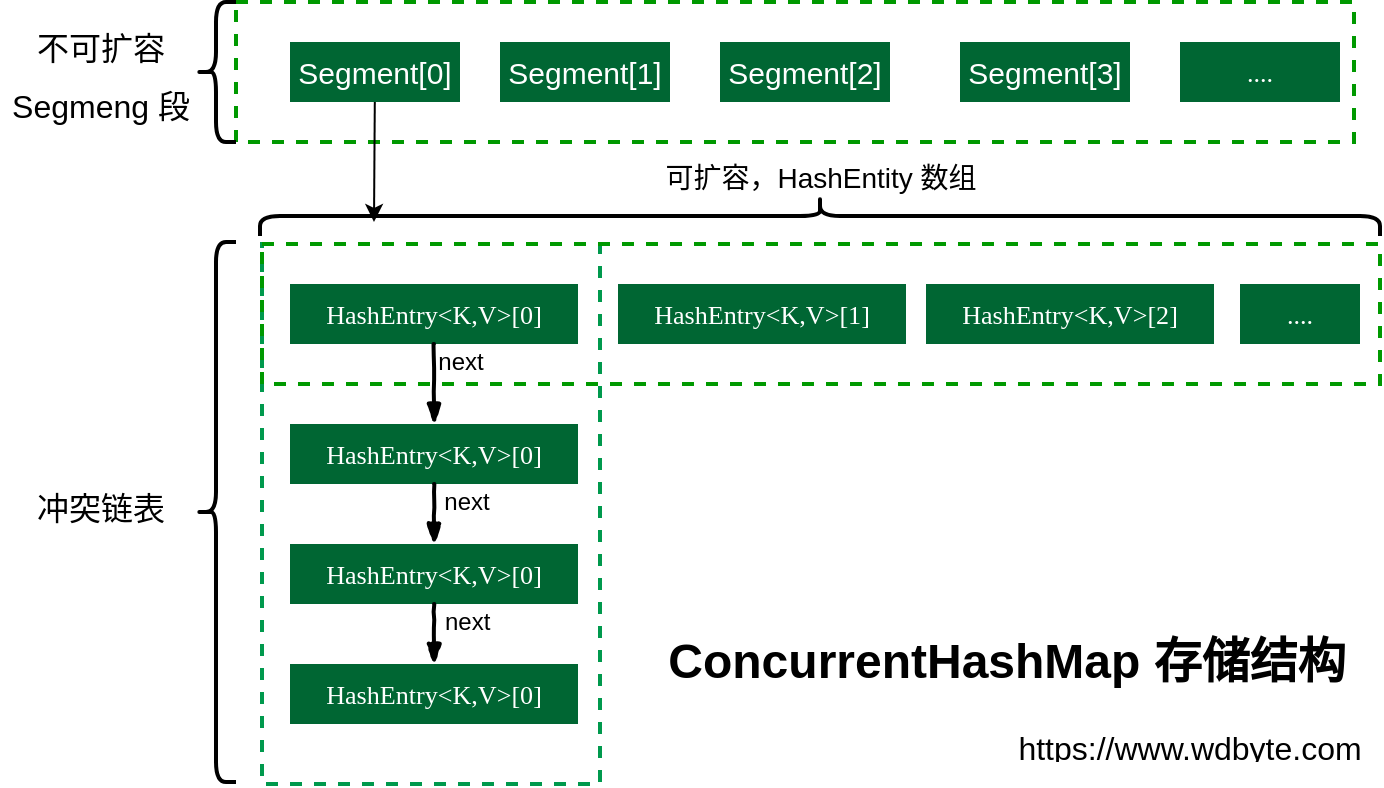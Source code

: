 <mxfile version="12.9.7" type="github"><diagram id="R5ujSCpUXuppH5iM_6et" name="Page-1"><mxGraphModel dx="1038" dy="580" grid="1" gridSize="10" guides="1" tooltips="1" connect="1" arrows="1" fold="1" page="1" pageScale="1" pageWidth="827" pageHeight="1169" math="0" shadow="0"><root><mxCell id="0"/><mxCell id="1" parent="0"/><mxCell id="9xm6q-rRxBA1AEX6Td_r-19" value="" style="rounded=0;whiteSpace=wrap;html=1;dashed=1;fillColor=none;strokeWidth=2;strokeColor=#00994D;" parent="1" vertex="1"><mxGeometry x="211" y="191" width="169" height="270" as="geometry"/></mxCell><mxCell id="9xm6q-rRxBA1AEX6Td_r-1" value="" style="rounded=0;whiteSpace=wrap;html=1;dashed=1;fillColor=none;strokeWidth=2;strokeColor=#009900;" parent="1" vertex="1"><mxGeometry x="198" y="70" width="559" height="70" as="geometry"/></mxCell><mxCell id="9xm6q-rRxBA1AEX6Td_r-4" value="&lt;font color=&quot;#ffffff&quot; style=&quot;font-size: 15px&quot;&gt;Segment[0]&lt;/font&gt;" style="rounded=0;whiteSpace=wrap;html=1;strokeColor=none;strokeWidth=2;fillColor=#006633;" parent="1" vertex="1"><mxGeometry x="225" y="90" width="85" height="30" as="geometry"/></mxCell><mxCell id="9xm6q-rRxBA1AEX6Td_r-6" value="&lt;font color=&quot;#ffffff&quot; style=&quot;font-size: 15px&quot;&gt;Segment[1]&lt;/font&gt;" style="rounded=0;whiteSpace=wrap;html=1;strokeColor=none;strokeWidth=2;fillColor=#006633;" parent="1" vertex="1"><mxGeometry x="330" y="90" width="85" height="30" as="geometry"/></mxCell><mxCell id="9xm6q-rRxBA1AEX6Td_r-8" value="&lt;font color=&quot;#ffffff&quot; style=&quot;font-size: 15px&quot;&gt;Segment[2]&lt;/font&gt;" style="rounded=0;whiteSpace=wrap;html=1;strokeColor=none;strokeWidth=2;fillColor=#006633;" parent="1" vertex="1"><mxGeometry x="440" y="90" width="85" height="30" as="geometry"/></mxCell><mxCell id="9xm6q-rRxBA1AEX6Td_r-9" value="&lt;font color=&quot;#ffffff&quot; style=&quot;font-size: 15px&quot;&gt;Segment[3]&lt;/font&gt;" style="rounded=0;whiteSpace=wrap;html=1;strokeColor=none;strokeWidth=2;fillColor=#006633;" parent="1" vertex="1"><mxGeometry x="560" y="90" width="85" height="30" as="geometry"/></mxCell><mxCell id="9xm6q-rRxBA1AEX6Td_r-12" value="" style="rounded=0;whiteSpace=wrap;html=1;dashed=1;fillColor=none;strokeWidth=2;strokeColor=#009900;" parent="1" vertex="1"><mxGeometry x="211" y="191" width="559" height="70" as="geometry"/></mxCell><mxCell id="9xm6q-rRxBA1AEX6Td_r-13" value="" style="endArrow=classic;html=1;" parent="1" source="9xm6q-rRxBA1AEX6Td_r-4" edge="1"><mxGeometry width="50" height="50" relative="1" as="geometry"><mxPoint x="450" y="300" as="sourcePoint"/><mxPoint x="267" y="180" as="targetPoint"/></mxGeometry></mxCell><mxCell id="9xm6q-rRxBA1AEX6Td_r-14" value="&lt;pre style=&quot;font-family: &amp;#34;jetbrains mono&amp;#34; ; font-size: 9.8pt&quot;&gt;&lt;font color=&quot;#ffffff&quot;&gt;HashEntry&amp;lt;K,V&amp;gt;[0]&lt;/font&gt;&lt;/pre&gt;" style="rounded=0;whiteSpace=wrap;html=1;strokeColor=none;strokeWidth=2;fillColor=#006633;" parent="1" vertex="1"><mxGeometry x="225" y="211" width="144" height="30" as="geometry"/></mxCell><mxCell id="9xm6q-rRxBA1AEX6Td_r-15" value="&lt;pre style=&quot;font-family: &amp;#34;jetbrains mono&amp;#34; ; font-size: 9.8pt&quot;&gt;&lt;font color=&quot;#ffffff&quot;&gt;HashEntry&amp;lt;K,V&amp;gt;[1]&lt;/font&gt;&lt;/pre&gt;" style="rounded=0;whiteSpace=wrap;html=1;strokeColor=none;strokeWidth=2;fillColor=#006633;" parent="1" vertex="1"><mxGeometry x="389" y="211" width="144" height="30" as="geometry"/></mxCell><mxCell id="9xm6q-rRxBA1AEX6Td_r-16" value="&lt;pre style=&quot;font-family: &amp;#34;jetbrains mono&amp;#34; ; font-size: 9.8pt&quot;&gt;&lt;font color=&quot;#ffffff&quot;&gt;HashEntry&amp;lt;K,V&amp;gt;[2]&lt;/font&gt;&lt;/pre&gt;" style="rounded=0;whiteSpace=wrap;html=1;strokeColor=none;strokeWidth=2;fillColor=#006633;" parent="1" vertex="1"><mxGeometry x="543" y="211" width="144" height="30" as="geometry"/></mxCell><mxCell id="9xm6q-rRxBA1AEX6Td_r-17" value="&lt;pre style=&quot;font-family: &amp;#34;jetbrains mono&amp;#34; ; font-size: 9.8pt&quot;&gt;&lt;font color=&quot;#ffffff&quot;&gt;....&lt;/font&gt;&lt;/pre&gt;" style="rounded=0;whiteSpace=wrap;html=1;strokeColor=none;strokeWidth=2;fillColor=#006633;" parent="1" vertex="1"><mxGeometry x="700" y="211" width="60" height="30" as="geometry"/></mxCell><mxCell id="9xm6q-rRxBA1AEX6Td_r-18" value="&lt;pre style=&quot;font-family: &amp;#34;jetbrains mono&amp;#34; ; font-size: 9.8pt&quot;&gt;&lt;font color=&quot;#ffffff&quot;&gt;....&lt;/font&gt;&lt;/pre&gt;" style="rounded=0;whiteSpace=wrap;html=1;strokeColor=none;strokeWidth=2;fillColor=#006633;" parent="1" vertex="1"><mxGeometry x="670" y="90" width="80" height="30" as="geometry"/></mxCell><mxCell id="9xm6q-rRxBA1AEX6Td_r-20" value="&lt;pre style=&quot;font-family: &amp;#34;jetbrains mono&amp;#34; ; font-size: 9.8pt&quot;&gt;&lt;font color=&quot;#ffffff&quot;&gt;HashEntry&amp;lt;K,V&amp;gt;[0]&lt;/font&gt;&lt;/pre&gt;" style="rounded=0;whiteSpace=wrap;html=1;strokeColor=none;strokeWidth=2;fillColor=#006633;" parent="1" vertex="1"><mxGeometry x="225" y="281" width="144" height="30" as="geometry"/></mxCell><mxCell id="9xm6q-rRxBA1AEX6Td_r-21" value="&lt;pre style=&quot;font-family: &amp;#34;jetbrains mono&amp;#34; ; font-size: 9.8pt&quot;&gt;&lt;font color=&quot;#ffffff&quot;&gt;HashEntry&amp;lt;K,V&amp;gt;[0]&lt;/font&gt;&lt;/pre&gt;" style="rounded=0;whiteSpace=wrap;html=1;strokeColor=none;strokeWidth=2;fillColor=#006633;" parent="1" vertex="1"><mxGeometry x="225" y="341" width="144" height="30" as="geometry"/></mxCell><mxCell id="9xm6q-rRxBA1AEX6Td_r-22" value="&lt;pre style=&quot;font-family: &amp;#34;jetbrains mono&amp;#34; ; font-size: 9.8pt&quot;&gt;&lt;font color=&quot;#ffffff&quot;&gt;HashEntry&amp;lt;K,V&amp;gt;[0]&lt;/font&gt;&lt;/pre&gt;" style="rounded=0;whiteSpace=wrap;html=1;strokeColor=none;strokeWidth=2;fillColor=#006633;" parent="1" vertex="1"><mxGeometry x="225" y="401" width="144" height="30" as="geometry"/></mxCell><mxCell id="9xm6q-rRxBA1AEX6Td_r-26" value="" style="shape=curlyBracket;whiteSpace=wrap;html=1;rounded=1;strokeColor=#000000;strokeWidth=2;fillColor=#003366;" parent="1" vertex="1"><mxGeometry x="178" y="190" width="20" height="270" as="geometry"/></mxCell><mxCell id="9xm6q-rRxBA1AEX6Td_r-27" value="&lt;span style=&quot;font-weight: normal&quot;&gt;&lt;font style=&quot;font-size: 16px&quot;&gt;冲突链表&lt;/font&gt;&lt;/span&gt;" style="text;strokeColor=none;fillColor=none;html=1;fontSize=24;fontStyle=1;verticalAlign=middle;align=center;" parent="1" vertex="1"><mxGeometry x="80" y="301" width="100" height="40" as="geometry"/></mxCell><mxCell id="9xm6q-rRxBA1AEX6Td_r-28" value="&lt;span style=&quot;font-size: 16px ; font-weight: 400&quot;&gt;不可扩容&lt;br&gt;Segmeng&amp;nbsp;段&lt;/span&gt;" style="text;strokeColor=none;fillColor=none;html=1;fontSize=24;fontStyle=1;verticalAlign=middle;align=center;" parent="1" vertex="1"><mxGeometry x="80" y="85" width="100" height="40" as="geometry"/></mxCell><mxCell id="9xm6q-rRxBA1AEX6Td_r-30" value="" style="shape=curlyBracket;whiteSpace=wrap;html=1;rounded=1;strokeColor=#000000;strokeWidth=2;fillColor=#000000;" parent="1" vertex="1"><mxGeometry x="178" y="70" width="20" height="70" as="geometry"/></mxCell><mxCell id="9xm6q-rRxBA1AEX6Td_r-35" value="" style="rounded=0;comic=1;strokeWidth=2;endArrow=blockThin;html=1;fontFamily=Comic Sans MS;fontStyle=1;entryX=0.5;entryY=0;entryDx=0;entryDy=0;" parent="1" source="9xm6q-rRxBA1AEX6Td_r-20" target="9xm6q-rRxBA1AEX6Td_r-21" edge="1"><mxGeometry width="50" height="50" relative="1" as="geometry"><mxPoint x="360" y="311" as="sourcePoint"/><mxPoint x="290" y="331" as="targetPoint"/></mxGeometry></mxCell><mxCell id="9xm6q-rRxBA1AEX6Td_r-41" value="&amp;nbsp; &amp;nbsp; &amp;nbsp; &amp;nbsp; &amp;nbsp;next" style="text;html=1;align=center;verticalAlign=middle;resizable=0;points=[];" parent="9xm6q-rRxBA1AEX6Td_r-35" vertex="1" connectable="0"><mxGeometry x="-0.537" y="1" relative="1" as="geometry"><mxPoint y="2" as="offset"/></mxGeometry></mxCell><mxCell id="9xm6q-rRxBA1AEX6Td_r-36" value="" style="rounded=0;comic=1;strokeWidth=2;endArrow=blockThin;html=1;fontFamily=Comic Sans MS;fontStyle=1;entryX=0.5;entryY=0;entryDx=0;entryDy=0;exitX=0.5;exitY=1;exitDx=0;exitDy=0;" parent="1" source="9xm6q-rRxBA1AEX6Td_r-21" target="9xm6q-rRxBA1AEX6Td_r-22" edge="1"><mxGeometry width="50" height="50" relative="1" as="geometry"><mxPoint x="360" y="311" as="sourcePoint"/><mxPoint x="290" y="331" as="targetPoint"/></mxGeometry></mxCell><mxCell id="9xm6q-rRxBA1AEX6Td_r-42" value="&amp;nbsp; &amp;nbsp; &amp;nbsp; &amp;nbsp; &amp;nbsp; &amp;nbsp;next" style="text;html=1;align=center;verticalAlign=middle;resizable=0;points=[];" parent="9xm6q-rRxBA1AEX6Td_r-36" vertex="1" connectable="0"><mxGeometry x="-0.385" y="-2" relative="1" as="geometry"><mxPoint as="offset"/></mxGeometry></mxCell><mxCell id="9xm6q-rRxBA1AEX6Td_r-37" value="" style="rounded=0;comic=1;strokeWidth=2;endArrow=blockThin;html=1;fontFamily=Comic Sans MS;fontStyle=1;exitX=0.5;exitY=1;exitDx=0;exitDy=0;" parent="1" source="9xm6q-rRxBA1AEX6Td_r-14" target="9xm6q-rRxBA1AEX6Td_r-20" edge="1"><mxGeometry width="50" height="50" relative="1" as="geometry"><mxPoint x="360" y="311" as="sourcePoint"/><mxPoint x="410" y="261" as="targetPoint"/></mxGeometry></mxCell><mxCell id="9xm6q-rRxBA1AEX6Td_r-40" value="next" style="text;html=1;align=center;verticalAlign=middle;resizable=0;points=[];" parent="9xm6q-rRxBA1AEX6Td_r-37" vertex="1" connectable="0"><mxGeometry x="-0.553" relative="1" as="geometry"><mxPoint x="13" as="offset"/></mxGeometry></mxCell><mxCell id="9xm6q-rRxBA1AEX6Td_r-44" value="" style="shape=curlyBracket;whiteSpace=wrap;html=1;rounded=1;strokeColor=#000000;strokeWidth=2;fillColor=#000000;direction=south;" parent="1" vertex="1"><mxGeometry x="210" y="167" width="560" height="20" as="geometry"/></mxCell><mxCell id="9xm6q-rRxBA1AEX6Td_r-45" value="&lt;span style=&quot;font-weight: 400&quot;&gt;&lt;font style=&quot;font-size: 14px&quot;&gt;可扩容，HashEntity&amp;nbsp;数组&lt;/font&gt;&lt;/span&gt;" style="text;strokeColor=none;fillColor=none;html=1;fontSize=24;fontStyle=1;verticalAlign=middle;align=center;" parent="1" vertex="1"><mxGeometry x="389" y="130" width="201" height="50" as="geometry"/></mxCell><mxCell id="9xm6q-rRxBA1AEX6Td_r-50" value="ConcurrentHashMap&amp;nbsp;存储结构" style="text;strokeColor=none;fillColor=none;html=1;fontSize=24;fontStyle=1;verticalAlign=middle;align=center;" parent="1" vertex="1"><mxGeometry x="533" y="380" width="100" height="40" as="geometry"/></mxCell><UserObject label="&lt;font style=&quot;font-size: 16px&quot;&gt;https://www.wdbyte.com&lt;/font&gt;" placeholders="1" name="Variable" id="9xm6q-rRxBA1AEX6Td_r-53"><mxCell style="text;html=1;strokeColor=none;fillColor=none;align=center;verticalAlign=middle;whiteSpace=wrap;overflow=hidden;" parent="1" vertex="1"><mxGeometry x="580" y="431" width="190" height="20" as="geometry"/></mxCell></UserObject></root></mxGraphModel></diagram></mxfile>